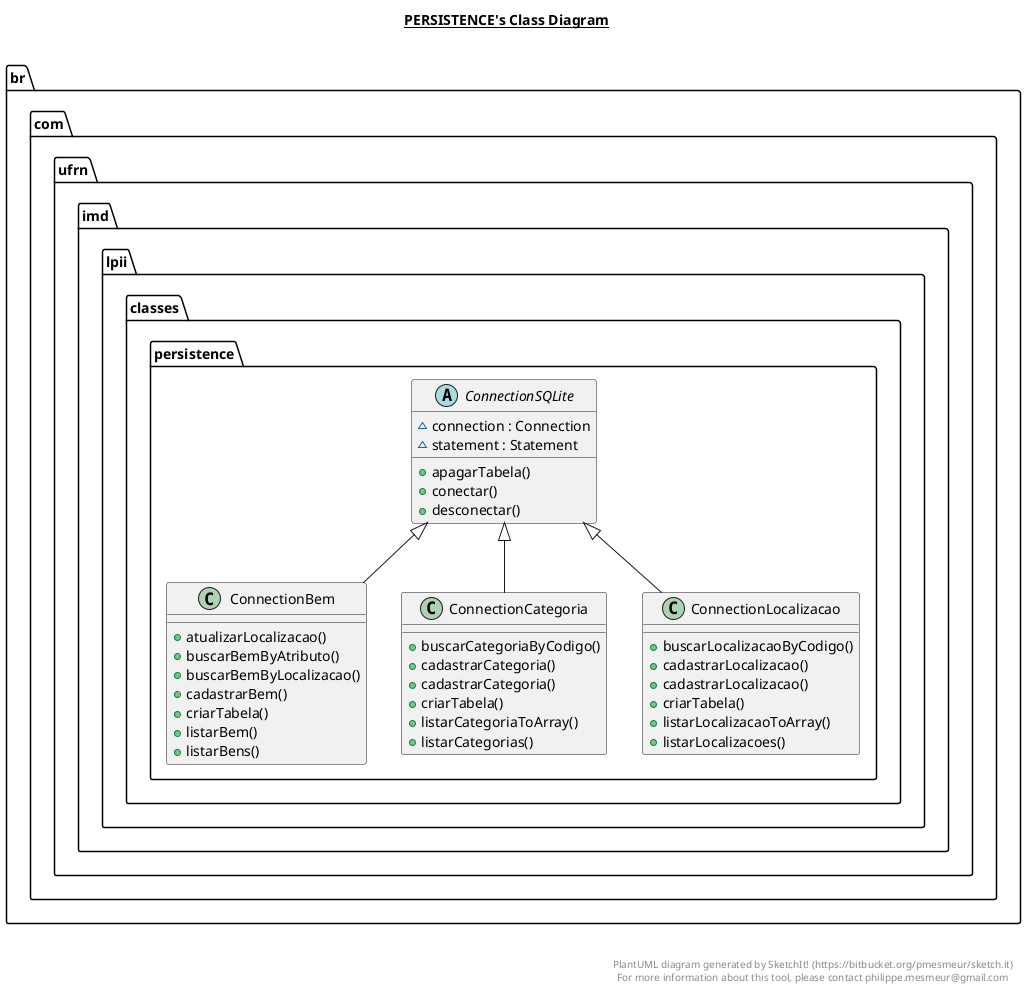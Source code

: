 @startuml

title __PERSISTENCE's Class Diagram__\n

  namespace br.com.ufrn.imd.lpii.classes.persistence {
    class br.com.ufrn.imd.lpii.classes.persistence.ConnectionBem {
        + atualizarLocalizacao()
        + buscarBemByAtributo()
        + buscarBemByLocalizacao()
        + cadastrarBem()
        + criarTabela()
        + listarBem()
        + listarBens()
    }
  }
  

  namespace br.com.ufrn.imd.lpii.classes.persistence {
    class br.com.ufrn.imd.lpii.classes.persistence.ConnectionCategoria {
        + buscarCategoriaByCodigo()
        + cadastrarCategoria()
        + cadastrarCategoria()
        + criarTabela()
        + listarCategoriaToArray()
        + listarCategorias()
    }
  }
  

  namespace br.com.ufrn.imd.lpii.classes.persistence {
    class br.com.ufrn.imd.lpii.classes.persistence.ConnectionLocalizacao {
        + buscarLocalizacaoByCodigo()
        + cadastrarLocalizacao()
        + cadastrarLocalizacao()
        + criarTabela()
        + listarLocalizacaoToArray()
        + listarLocalizacoes()
    }
  }
  

  namespace br.com.ufrn.imd.lpii.classes.persistence {
    abstract class br.com.ufrn.imd.lpii.classes.persistence.ConnectionSQLite {
        ~ connection : Connection
        ~ statement : Statement
        + apagarTabela()
        + conectar()
        + desconectar()
    }
  }
  

  br.com.ufrn.imd.lpii.classes.persistence.ConnectionBem -up-|> br.com.ufrn.imd.lpii.classes.persistence.ConnectionSQLite
  br.com.ufrn.imd.lpii.classes.persistence.ConnectionCategoria -up-|> br.com.ufrn.imd.lpii.classes.persistence.ConnectionSQLite
  br.com.ufrn.imd.lpii.classes.persistence.ConnectionLocalizacao -up-|> br.com.ufrn.imd.lpii.classes.persistence.ConnectionSQLite


right footer


PlantUML diagram generated by SketchIt! (https://bitbucket.org/pmesmeur/sketch.it)
For more information about this tool, please contact philippe.mesmeur@gmail.com
endfooter

@enduml
